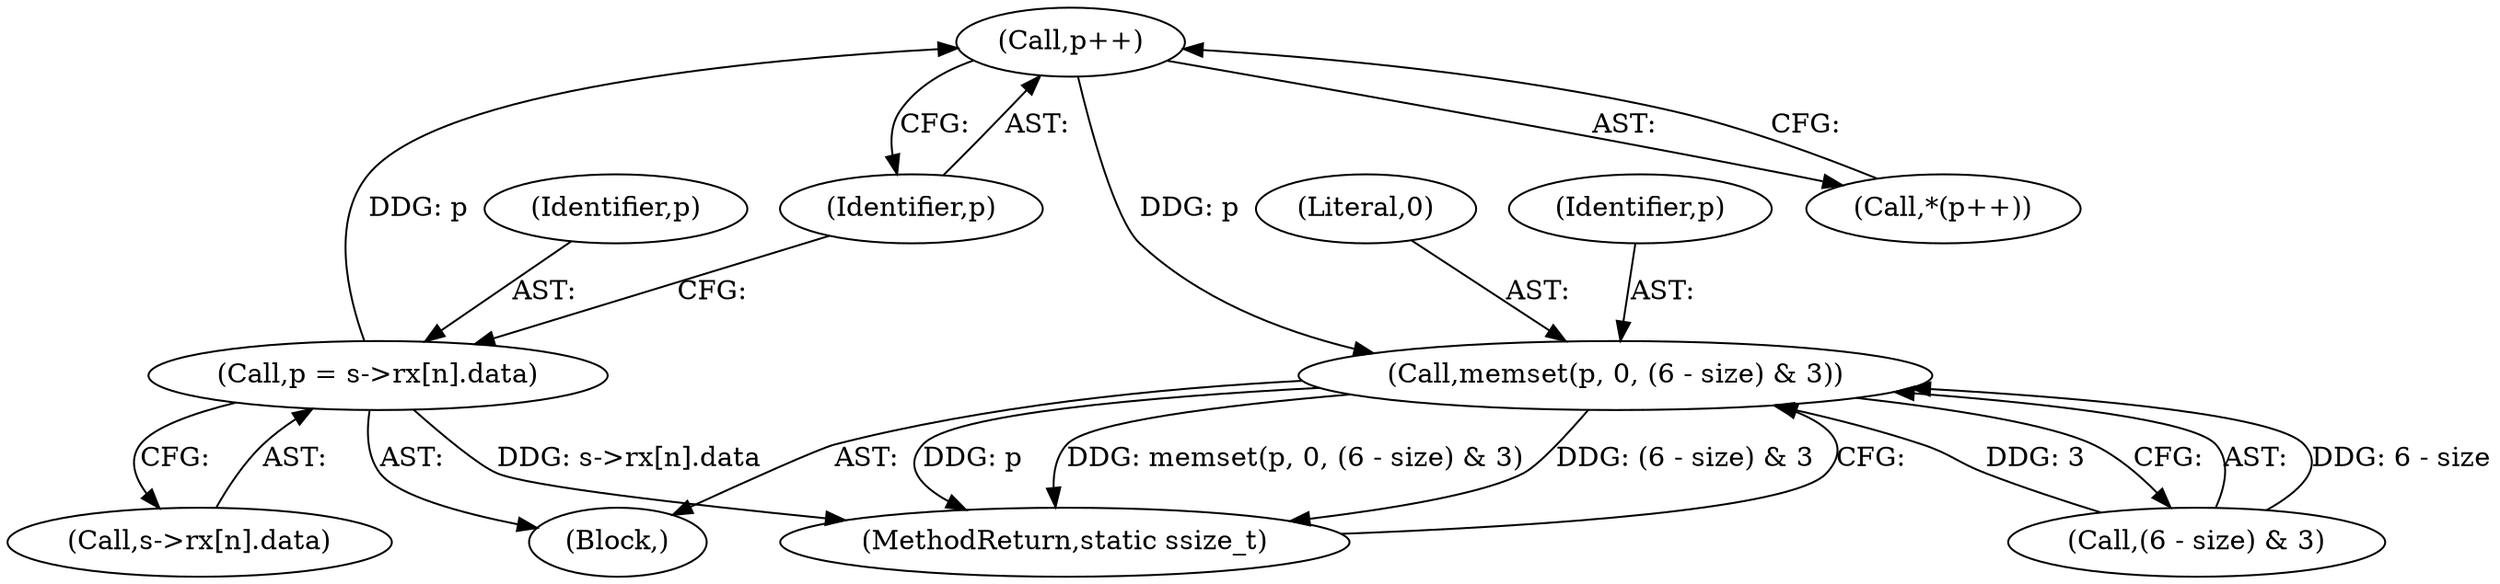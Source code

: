 digraph "0_qemu_3a15cc0e1ee7168db0782133d2607a6bfa422d66@pointer" {
"1000203" [label="(Call,p++)"];
"1000192" [label="(Call,p = s->rx[n].data)"];
"1000208" [label="(Call,memset(p, 0, (6 - size) & 3))"];
"1000193" [label="(Identifier,p)"];
"1000210" [label="(Literal,0)"];
"1000105" [label="(Block,)"];
"1000192" [label="(Call,p = s->rx[n].data)"];
"1000204" [label="(Identifier,p)"];
"1000216" [label="(MethodReturn,static ssize_t)"];
"1000202" [label="(Call,*(p++))"];
"1000208" [label="(Call,memset(p, 0, (6 - size) & 3))"];
"1000209" [label="(Identifier,p)"];
"1000211" [label="(Call,(6 - size) & 3)"];
"1000203" [label="(Call,p++)"];
"1000194" [label="(Call,s->rx[n].data)"];
"1000203" -> "1000202"  [label="AST: "];
"1000203" -> "1000204"  [label="CFG: "];
"1000204" -> "1000203"  [label="AST: "];
"1000202" -> "1000203"  [label="CFG: "];
"1000192" -> "1000203"  [label="DDG: p"];
"1000203" -> "1000208"  [label="DDG: p"];
"1000192" -> "1000105"  [label="AST: "];
"1000192" -> "1000194"  [label="CFG: "];
"1000193" -> "1000192"  [label="AST: "];
"1000194" -> "1000192"  [label="AST: "];
"1000204" -> "1000192"  [label="CFG: "];
"1000192" -> "1000216"  [label="DDG: s->rx[n].data"];
"1000208" -> "1000105"  [label="AST: "];
"1000208" -> "1000211"  [label="CFG: "];
"1000209" -> "1000208"  [label="AST: "];
"1000210" -> "1000208"  [label="AST: "];
"1000211" -> "1000208"  [label="AST: "];
"1000216" -> "1000208"  [label="CFG: "];
"1000208" -> "1000216"  [label="DDG: p"];
"1000208" -> "1000216"  [label="DDG: memset(p, 0, (6 - size) & 3)"];
"1000208" -> "1000216"  [label="DDG: (6 - size) & 3"];
"1000211" -> "1000208"  [label="DDG: 6 - size"];
"1000211" -> "1000208"  [label="DDG: 3"];
}
